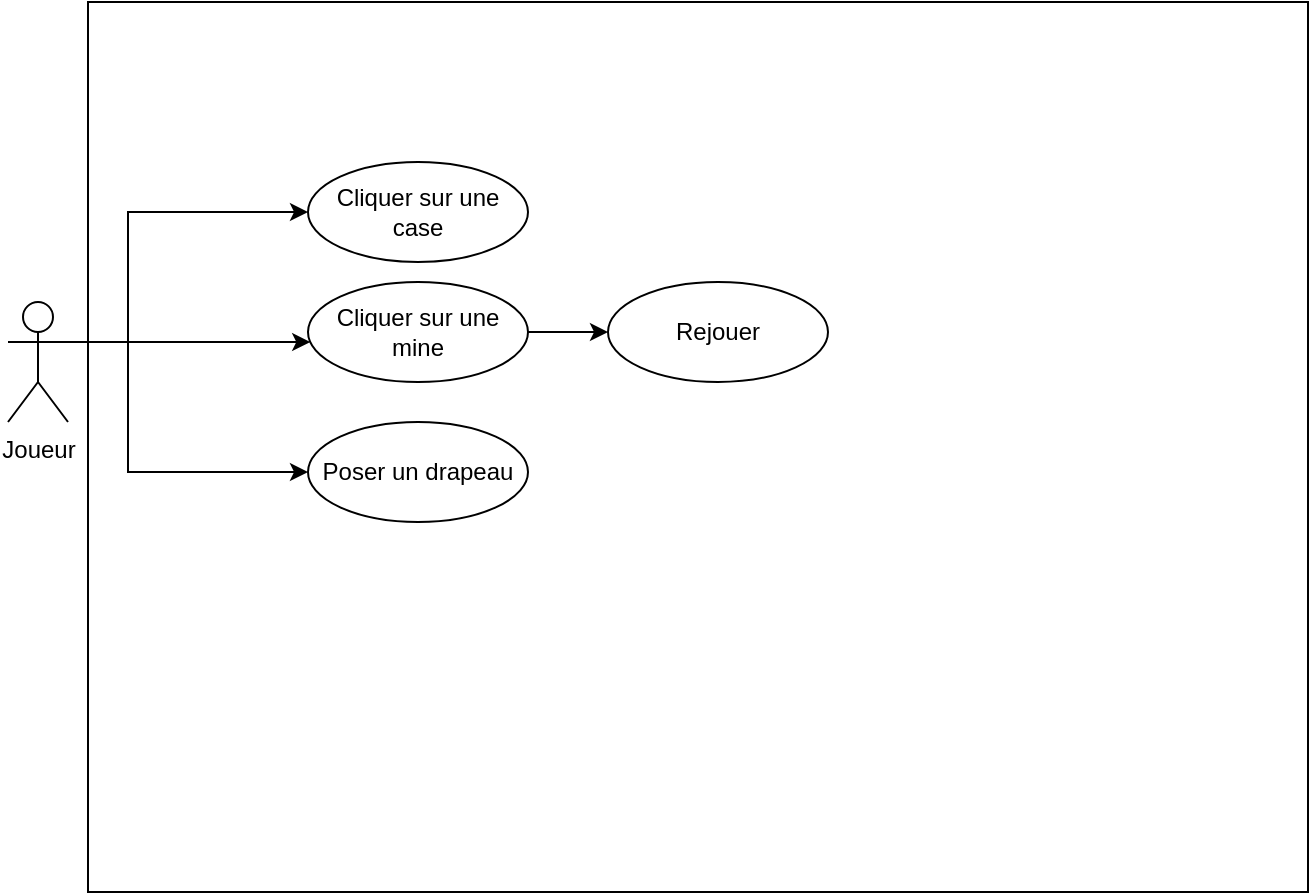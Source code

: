 <mxfile version="24.7.17">
  <diagram name="Page-1" id="9tmHVmzgS5WHV9dcLpzu">
    <mxGraphModel dx="1687" dy="920" grid="1" gridSize="10" guides="1" tooltips="1" connect="1" arrows="1" fold="1" page="1" pageScale="1" pageWidth="827" pageHeight="1169" math="0" shadow="0">
      <root>
        <mxCell id="0" />
        <mxCell id="1" parent="0" />
        <mxCell id="7F0hAiblzPzZj3BfUaib-1" value="Joueur" style="shape=umlActor;verticalLabelPosition=bottom;verticalAlign=top;html=1;outlineConnect=0;" vertex="1" parent="1">
          <mxGeometry x="40" y="250" width="30" height="60" as="geometry" />
        </mxCell>
        <mxCell id="7F0hAiblzPzZj3BfUaib-2" value="" style="rounded=0;whiteSpace=wrap;html=1;" vertex="1" parent="1">
          <mxGeometry x="80" y="100" width="610" height="445" as="geometry" />
        </mxCell>
        <mxCell id="7F0hAiblzPzZj3BfUaib-3" value="Cliquer sur une case " style="ellipse;whiteSpace=wrap;html=1;" vertex="1" parent="1">
          <mxGeometry x="190" y="180" width="110" height="50" as="geometry" />
        </mxCell>
        <mxCell id="7F0hAiblzPzZj3BfUaib-4" value="Poser un drapeau" style="ellipse;whiteSpace=wrap;html=1;" vertex="1" parent="1">
          <mxGeometry x="190" y="310" width="110" height="50" as="geometry" />
        </mxCell>
        <mxCell id="7F0hAiblzPzZj3BfUaib-8" value="Rejouer" style="ellipse;whiteSpace=wrap;html=1;" vertex="1" parent="1">
          <mxGeometry x="340" y="240" width="110" height="50" as="geometry" />
        </mxCell>
        <mxCell id="7F0hAiblzPzZj3BfUaib-12" style="edgeStyle=orthogonalEdgeStyle;rounded=0;orthogonalLoop=1;jettySize=auto;html=1;exitX=1;exitY=0.333;exitDx=0;exitDy=0;exitPerimeter=0;" edge="1" parent="1" source="7F0hAiblzPzZj3BfUaib-1" target="7F0hAiblzPzZj3BfUaib-3">
          <mxGeometry relative="1" as="geometry">
            <Array as="points">
              <mxPoint x="100" y="270" />
              <mxPoint x="100" y="205" />
            </Array>
          </mxGeometry>
        </mxCell>
        <mxCell id="7F0hAiblzPzZj3BfUaib-13" style="edgeStyle=orthogonalEdgeStyle;rounded=0;orthogonalLoop=1;jettySize=auto;html=1;exitX=1;exitY=0.333;exitDx=0;exitDy=0;exitPerimeter=0;" edge="1" parent="1" source="7F0hAiblzPzZj3BfUaib-1" target="7F0hAiblzPzZj3BfUaib-4">
          <mxGeometry relative="1" as="geometry">
            <Array as="points">
              <mxPoint x="100" y="270" />
              <mxPoint x="100" y="335" />
            </Array>
          </mxGeometry>
        </mxCell>
        <mxCell id="7F0hAiblzPzZj3BfUaib-16" style="edgeStyle=orthogonalEdgeStyle;rounded=0;orthogonalLoop=1;jettySize=auto;html=1;exitX=1;exitY=0.5;exitDx=0;exitDy=0;entryX=0;entryY=0.5;entryDx=0;entryDy=0;" edge="1" parent="1" source="7F0hAiblzPzZj3BfUaib-14" target="7F0hAiblzPzZj3BfUaib-8">
          <mxGeometry relative="1" as="geometry" />
        </mxCell>
        <mxCell id="7F0hAiblzPzZj3BfUaib-14" value="Cliquer sur une mine " style="ellipse;whiteSpace=wrap;html=1;" vertex="1" parent="1">
          <mxGeometry x="190" y="240" width="110" height="50" as="geometry" />
        </mxCell>
        <mxCell id="7F0hAiblzPzZj3BfUaib-15" style="edgeStyle=orthogonalEdgeStyle;rounded=0;orthogonalLoop=1;jettySize=auto;html=1;exitX=1;exitY=0.333;exitDx=0;exitDy=0;exitPerimeter=0;" edge="1" parent="1" source="7F0hAiblzPzZj3BfUaib-1" target="7F0hAiblzPzZj3BfUaib-14">
          <mxGeometry relative="1" as="geometry">
            <Array as="points">
              <mxPoint x="120" y="270" />
              <mxPoint x="120" y="270" />
            </Array>
          </mxGeometry>
        </mxCell>
      </root>
    </mxGraphModel>
  </diagram>
</mxfile>
